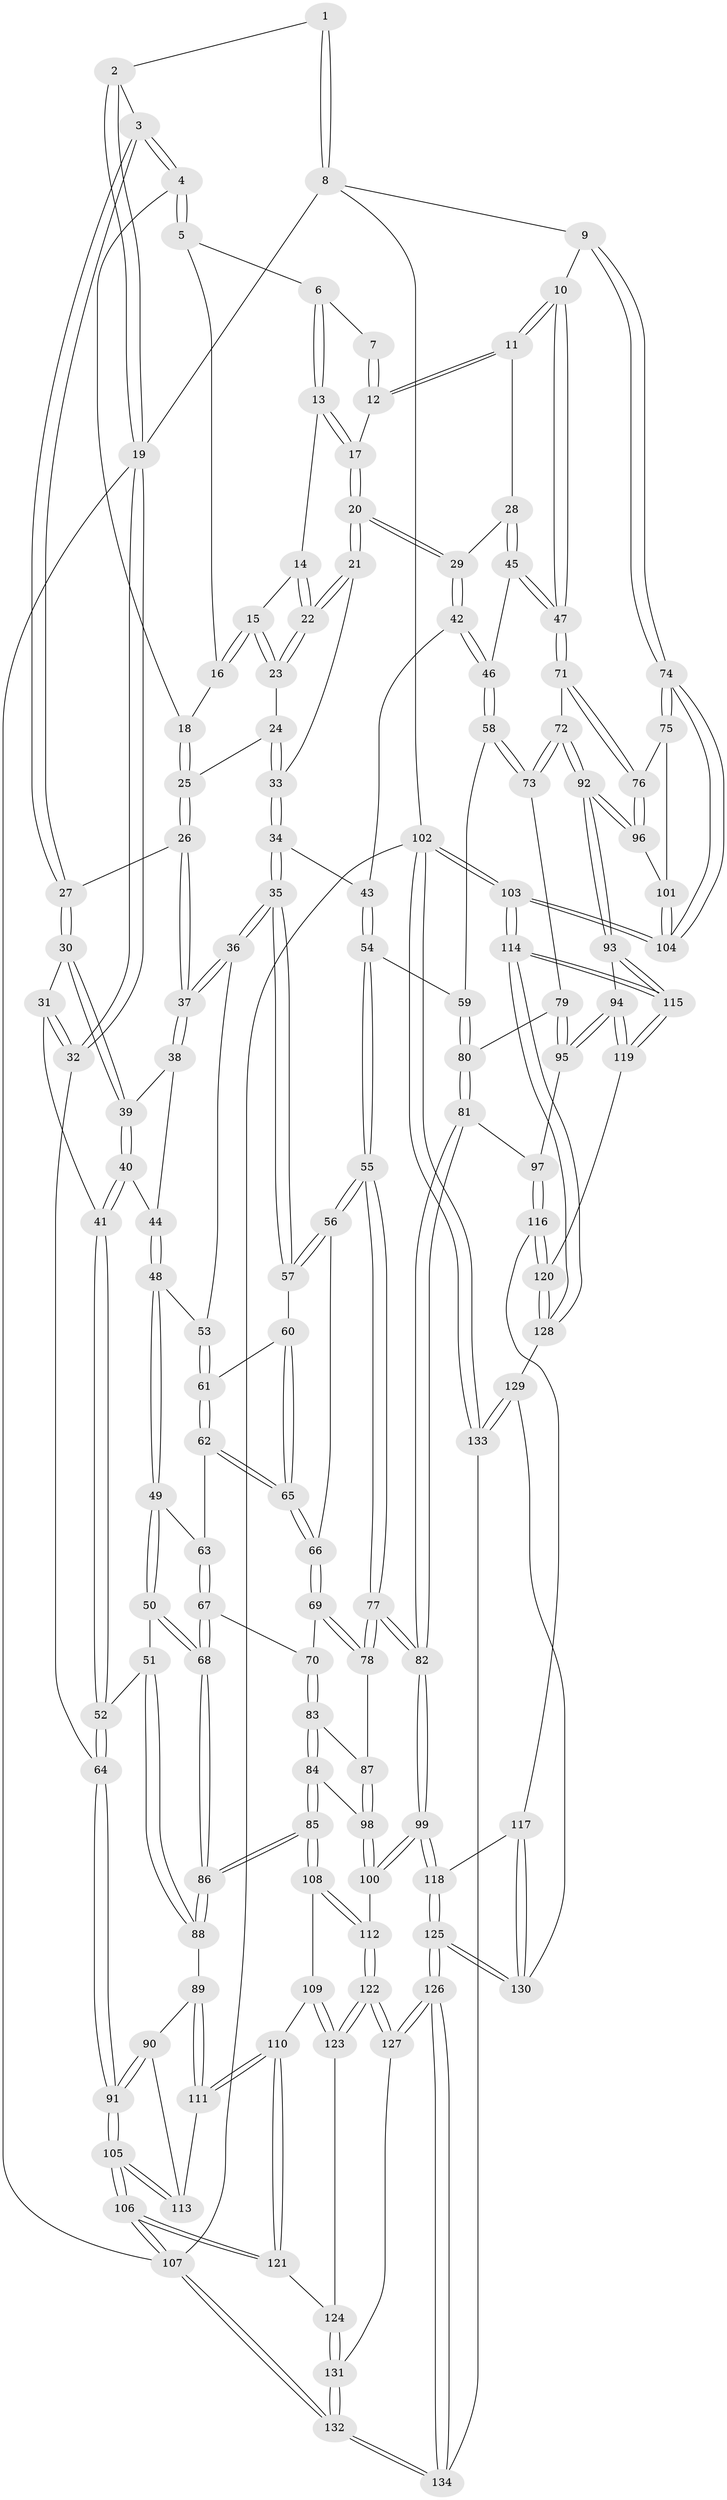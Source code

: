 // Generated by graph-tools (version 1.1) at 2025/27/03/09/25 03:27:09]
// undirected, 134 vertices, 332 edges
graph export_dot {
graph [start="1"]
  node [color=gray90,style=filled];
  1 [pos="+0.6718770683277269+0"];
  2 [pos="+0.18977101327260196+0"];
  3 [pos="+0.23009401270359067+0.009034061348319477"];
  4 [pos="+0.3352738238905452+0.04446301324219772"];
  5 [pos="+0.5281943327066938+0"];
  6 [pos="+0.6579226690854634+0"];
  7 [pos="+0.6648653484376457+0"];
  8 [pos="+1+0"];
  9 [pos="+1+0.14988688689151045"];
  10 [pos="+1+0.21977653046216786"];
  11 [pos="+0.8694298414506482+0.2125115437210869"];
  12 [pos="+0.7518069162306271+0.10020972597782203"];
  13 [pos="+0.6214607457144223+0.046486493858420214"];
  14 [pos="+0.6043684340111443+0.07625577879359793"];
  15 [pos="+0.5251737608805298+0.11396578023803029"];
  16 [pos="+0.4930227587362241+0.060526178368010594"];
  17 [pos="+0.6781299291510446+0.14092923910305935"];
  18 [pos="+0.4234595573386402+0.08425826304509254"];
  19 [pos="+0+0"];
  20 [pos="+0.6491905416598899+0.2348312691691623"];
  21 [pos="+0.603007724147481+0.20876832160000608"];
  22 [pos="+0.5971592532754054+0.20008623048045557"];
  23 [pos="+0.5176197637571703+0.15452339521204175"];
  24 [pos="+0.4664808974204706+0.17184499074568935"];
  25 [pos="+0.4605906576319072+0.17051913937891477"];
  26 [pos="+0.3775604828637083+0.2206210431106278"];
  27 [pos="+0.2213856698186297+0.05411450388842069"];
  28 [pos="+0.716279171939244+0.267420343444067"];
  29 [pos="+0.664539096999186+0.2553391641620654"];
  30 [pos="+0.17292126386135612+0.1352433479046075"];
  31 [pos="+0.12486024021662441+0.1595145558417925"];
  32 [pos="+0+0.20521095386541754"];
  33 [pos="+0.5014909291814316+0.2623570900387183"];
  34 [pos="+0.48099508415434833+0.307857542145437"];
  35 [pos="+0.40623470207507284+0.32950008516463647"];
  36 [pos="+0.3879733053716097+0.3212106274820666"];
  37 [pos="+0.3801577182607265+0.30066515547701855"];
  38 [pos="+0.21032732576537733+0.24315518145423448"];
  39 [pos="+0.2064629383830393+0.2355352098100968"];
  40 [pos="+0.11991382021418164+0.3310899431659646"];
  41 [pos="+0.06312761594185164+0.3588707889125992"];
  42 [pos="+0.6049802593743915+0.33118712515331206"];
  43 [pos="+0.5658430870040555+0.35210524586366826"];
  44 [pos="+0.21862097059775817+0.3230541191984429"];
  45 [pos="+0.7172702179644471+0.2748050278134141"];
  46 [pos="+0.6863297091255024+0.4461435719416851"];
  47 [pos="+0.8122532125399317+0.48027306956446586"];
  48 [pos="+0.23229439385441494+0.36432736040611213"];
  49 [pos="+0.20917428738696192+0.41848423098202664"];
  50 [pos="+0.1760116498013342+0.43547348083700177"];
  51 [pos="+0.0904356083358507+0.4661484476226789"];
  52 [pos="+0.021766915752359714+0.42224559821754837"];
  53 [pos="+0.36336346353047166+0.3379337210371053"];
  54 [pos="+0.5446701105524316+0.4809924002294265"];
  55 [pos="+0.5325020728713945+0.4871368464786065"];
  56 [pos="+0.4806420668987995+0.4560440804355469"];
  57 [pos="+0.4346698530837423+0.4121438222086083"];
  58 [pos="+0.692058675503258+0.4733840701274484"];
  59 [pos="+0.5783152412355318+0.48572679393080775"];
  60 [pos="+0.3839937376640051+0.4564356089776862"];
  61 [pos="+0.3314772650821596+0.4230519581693219"];
  62 [pos="+0.3062853776987096+0.4493341310873272"];
  63 [pos="+0.27774650329788503+0.45939998974086166"];
  64 [pos="+0+0.3946243204643964"];
  65 [pos="+0.3706025637912708+0.48811493280161383"];
  66 [pos="+0.37436067458199035+0.5151106235490222"];
  67 [pos="+0.29114819938313297+0.5261870559408259"];
  68 [pos="+0.2616256159453587+0.5586510365116606"];
  69 [pos="+0.3705541438353327+0.5353438199409803"];
  70 [pos="+0.36393435082460673+0.5383234620584109"];
  71 [pos="+0.8098079764737296+0.48638562339228225"];
  72 [pos="+0.8021035079909704+0.48917632759528273"];
  73 [pos="+0.735222656868563+0.49626619693775764"];
  74 [pos="+1+0.5355211372897825"];
  75 [pos="+1+0.548456020361838"];
  76 [pos="+0.8834332047418145+0.5456445787088856"];
  77 [pos="+0.49128630516096167+0.5869093700250746"];
  78 [pos="+0.4515455335724477+0.575899028720509"];
  79 [pos="+0.7290457139357093+0.5098782191427232"];
  80 [pos="+0.6274479389423875+0.5912780272289829"];
  81 [pos="+0.6055739565832376+0.6976074150143258"];
  82 [pos="+0.5194887563533479+0.7103790470544262"];
  83 [pos="+0.3462755019751629+0.5902557934938848"];
  84 [pos="+0.2720472892478548+0.6327790839814317"];
  85 [pos="+0.24755916141648562+0.6417153325882607"];
  86 [pos="+0.23067388087979074+0.612717150312479"];
  87 [pos="+0.36821981633109957+0.6188042878179073"];
  88 [pos="+0.1166115949365433+0.5634780998248202"];
  89 [pos="+0.095369331821787+0.5987321690087778"];
  90 [pos="+0.04134363906393965+0.6424334686350075"];
  91 [pos="+0+0.6393351170877418"];
  92 [pos="+0.771717211087766+0.7189772089075576"];
  93 [pos="+0.7645654045671875+0.7267546809671468"];
  94 [pos="+0.7456647012644634+0.7311931743965032"];
  95 [pos="+0.6846592020536548+0.7067044656161995"];
  96 [pos="+0.873967402922423+0.6579201621627739"];
  97 [pos="+0.6729985927189592+0.7069993223614972"];
  98 [pos="+0.36883008478955553+0.637553374704282"];
  99 [pos="+0.49846175292821676+0.736179947256109"];
  100 [pos="+0.4252040960977878+0.7453303587788022"];
  101 [pos="+0.911661174005683+0.679485477322105"];
  102 [pos="+1+1"];
  103 [pos="+1+1"];
  104 [pos="+1+1"];
  105 [pos="+0+1"];
  106 [pos="+0+1"];
  107 [pos="+0+1"];
  108 [pos="+0.2564213550368349+0.725372467599394"];
  109 [pos="+0.18775149440729677+0.7729452748904148"];
  110 [pos="+0.18434090367106679+0.7738540161871201"];
  111 [pos="+0.15837479132382073+0.7625962151010206"];
  112 [pos="+0.3690826993214704+0.7656808798252754"];
  113 [pos="+0.0600927009614989+0.7558583385355712"];
  114 [pos="+1+1"];
  115 [pos="+1+1"];
  116 [pos="+0.6425185761107666+0.8572493617686415"];
  117 [pos="+0.5959834350092434+0.8698566916782262"];
  118 [pos="+0.5292043488095638+0.8506642057512428"];
  119 [pos="+0.7367948943673029+0.8449803461715953"];
  120 [pos="+0.7179698097113241+0.873204992449093"];
  121 [pos="+0.1479079897037486+0.857178432714247"];
  122 [pos="+0.3273867881974151+0.9551428100755743"];
  123 [pos="+0.27360309365752533+0.9067463231165266"];
  124 [pos="+0.16655552788241781+0.8906233963306132"];
  125 [pos="+0.42229594426322836+1"];
  126 [pos="+0.4138217426750071+1"];
  127 [pos="+0.33511905735792474+0.9948889139426721"];
  128 [pos="+0.7171815407610379+0.923371036486899"];
  129 [pos="+0.7014438592280733+0.9454004357892657"];
  130 [pos="+0.6448885451461392+0.9460766262418022"];
  131 [pos="+0.17241424796359753+0.9391647373538405"];
  132 [pos="+0+1"];
  133 [pos="+0.7662713515465662+1"];
  134 [pos="+0.4131510663030221+1"];
  1 -- 2;
  1 -- 8;
  1 -- 8;
  2 -- 3;
  2 -- 19;
  2 -- 19;
  3 -- 4;
  3 -- 4;
  3 -- 27;
  3 -- 27;
  4 -- 5;
  4 -- 5;
  4 -- 18;
  5 -- 6;
  5 -- 16;
  6 -- 7;
  6 -- 13;
  6 -- 13;
  7 -- 12;
  7 -- 12;
  8 -- 9;
  8 -- 19;
  8 -- 102;
  9 -- 10;
  9 -- 74;
  9 -- 74;
  10 -- 11;
  10 -- 11;
  10 -- 47;
  10 -- 47;
  11 -- 12;
  11 -- 12;
  11 -- 28;
  12 -- 17;
  13 -- 14;
  13 -- 17;
  13 -- 17;
  14 -- 15;
  14 -- 22;
  14 -- 22;
  15 -- 16;
  15 -- 16;
  15 -- 23;
  15 -- 23;
  16 -- 18;
  17 -- 20;
  17 -- 20;
  18 -- 25;
  18 -- 25;
  19 -- 32;
  19 -- 32;
  19 -- 107;
  20 -- 21;
  20 -- 21;
  20 -- 29;
  20 -- 29;
  21 -- 22;
  21 -- 22;
  21 -- 33;
  22 -- 23;
  22 -- 23;
  23 -- 24;
  24 -- 25;
  24 -- 33;
  24 -- 33;
  25 -- 26;
  25 -- 26;
  26 -- 27;
  26 -- 37;
  26 -- 37;
  27 -- 30;
  27 -- 30;
  28 -- 29;
  28 -- 45;
  28 -- 45;
  29 -- 42;
  29 -- 42;
  30 -- 31;
  30 -- 39;
  30 -- 39;
  31 -- 32;
  31 -- 32;
  31 -- 41;
  32 -- 64;
  33 -- 34;
  33 -- 34;
  34 -- 35;
  34 -- 35;
  34 -- 43;
  35 -- 36;
  35 -- 36;
  35 -- 57;
  35 -- 57;
  36 -- 37;
  36 -- 37;
  36 -- 53;
  37 -- 38;
  37 -- 38;
  38 -- 39;
  38 -- 44;
  39 -- 40;
  39 -- 40;
  40 -- 41;
  40 -- 41;
  40 -- 44;
  41 -- 52;
  41 -- 52;
  42 -- 43;
  42 -- 46;
  42 -- 46;
  43 -- 54;
  43 -- 54;
  44 -- 48;
  44 -- 48;
  45 -- 46;
  45 -- 47;
  45 -- 47;
  46 -- 58;
  46 -- 58;
  47 -- 71;
  47 -- 71;
  48 -- 49;
  48 -- 49;
  48 -- 53;
  49 -- 50;
  49 -- 50;
  49 -- 63;
  50 -- 51;
  50 -- 68;
  50 -- 68;
  51 -- 52;
  51 -- 88;
  51 -- 88;
  52 -- 64;
  52 -- 64;
  53 -- 61;
  53 -- 61;
  54 -- 55;
  54 -- 55;
  54 -- 59;
  55 -- 56;
  55 -- 56;
  55 -- 77;
  55 -- 77;
  56 -- 57;
  56 -- 57;
  56 -- 66;
  57 -- 60;
  58 -- 59;
  58 -- 73;
  58 -- 73;
  59 -- 80;
  59 -- 80;
  60 -- 61;
  60 -- 65;
  60 -- 65;
  61 -- 62;
  61 -- 62;
  62 -- 63;
  62 -- 65;
  62 -- 65;
  63 -- 67;
  63 -- 67;
  64 -- 91;
  64 -- 91;
  65 -- 66;
  65 -- 66;
  66 -- 69;
  66 -- 69;
  67 -- 68;
  67 -- 68;
  67 -- 70;
  68 -- 86;
  68 -- 86;
  69 -- 70;
  69 -- 78;
  69 -- 78;
  70 -- 83;
  70 -- 83;
  71 -- 72;
  71 -- 76;
  71 -- 76;
  72 -- 73;
  72 -- 73;
  72 -- 92;
  72 -- 92;
  73 -- 79;
  74 -- 75;
  74 -- 75;
  74 -- 104;
  74 -- 104;
  75 -- 76;
  75 -- 101;
  76 -- 96;
  76 -- 96;
  77 -- 78;
  77 -- 78;
  77 -- 82;
  77 -- 82;
  78 -- 87;
  79 -- 80;
  79 -- 95;
  79 -- 95;
  80 -- 81;
  80 -- 81;
  81 -- 82;
  81 -- 82;
  81 -- 97;
  82 -- 99;
  82 -- 99;
  83 -- 84;
  83 -- 84;
  83 -- 87;
  84 -- 85;
  84 -- 85;
  84 -- 98;
  85 -- 86;
  85 -- 86;
  85 -- 108;
  85 -- 108;
  86 -- 88;
  86 -- 88;
  87 -- 98;
  87 -- 98;
  88 -- 89;
  89 -- 90;
  89 -- 111;
  89 -- 111;
  90 -- 91;
  90 -- 91;
  90 -- 113;
  91 -- 105;
  91 -- 105;
  92 -- 93;
  92 -- 93;
  92 -- 96;
  92 -- 96;
  93 -- 94;
  93 -- 115;
  93 -- 115;
  94 -- 95;
  94 -- 95;
  94 -- 119;
  94 -- 119;
  95 -- 97;
  96 -- 101;
  97 -- 116;
  97 -- 116;
  98 -- 100;
  98 -- 100;
  99 -- 100;
  99 -- 100;
  99 -- 118;
  99 -- 118;
  100 -- 112;
  101 -- 104;
  101 -- 104;
  102 -- 103;
  102 -- 103;
  102 -- 133;
  102 -- 133;
  102 -- 107;
  103 -- 104;
  103 -- 104;
  103 -- 114;
  103 -- 114;
  105 -- 106;
  105 -- 106;
  105 -- 113;
  105 -- 113;
  106 -- 107;
  106 -- 107;
  106 -- 121;
  106 -- 121;
  107 -- 132;
  107 -- 132;
  108 -- 109;
  108 -- 112;
  108 -- 112;
  109 -- 110;
  109 -- 123;
  109 -- 123;
  110 -- 111;
  110 -- 111;
  110 -- 121;
  110 -- 121;
  111 -- 113;
  112 -- 122;
  112 -- 122;
  114 -- 115;
  114 -- 115;
  114 -- 128;
  114 -- 128;
  115 -- 119;
  115 -- 119;
  116 -- 117;
  116 -- 120;
  116 -- 120;
  117 -- 118;
  117 -- 130;
  117 -- 130;
  118 -- 125;
  118 -- 125;
  119 -- 120;
  120 -- 128;
  120 -- 128;
  121 -- 124;
  122 -- 123;
  122 -- 123;
  122 -- 127;
  122 -- 127;
  123 -- 124;
  124 -- 131;
  124 -- 131;
  125 -- 126;
  125 -- 126;
  125 -- 130;
  125 -- 130;
  126 -- 127;
  126 -- 127;
  126 -- 134;
  126 -- 134;
  127 -- 131;
  128 -- 129;
  129 -- 130;
  129 -- 133;
  129 -- 133;
  131 -- 132;
  131 -- 132;
  132 -- 134;
  132 -- 134;
  133 -- 134;
}
